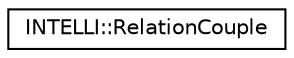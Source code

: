 digraph "Graphical Class Hierarchy"
{
 // LATEX_PDF_SIZE
  edge [fontname="Helvetica",fontsize="10",labelfontname="Helvetica",labelfontsize="10"];
  node [fontname="Helvetica",fontsize="10",shape=record];
  rankdir="LR";
  Node0 [label="INTELLI::RelationCouple",height=0.2,width=0.4,color="black", fillcolor="white", style="filled",URL="$classINTELLI_1_1RelationCouple.html",tooltip=" "];
}
